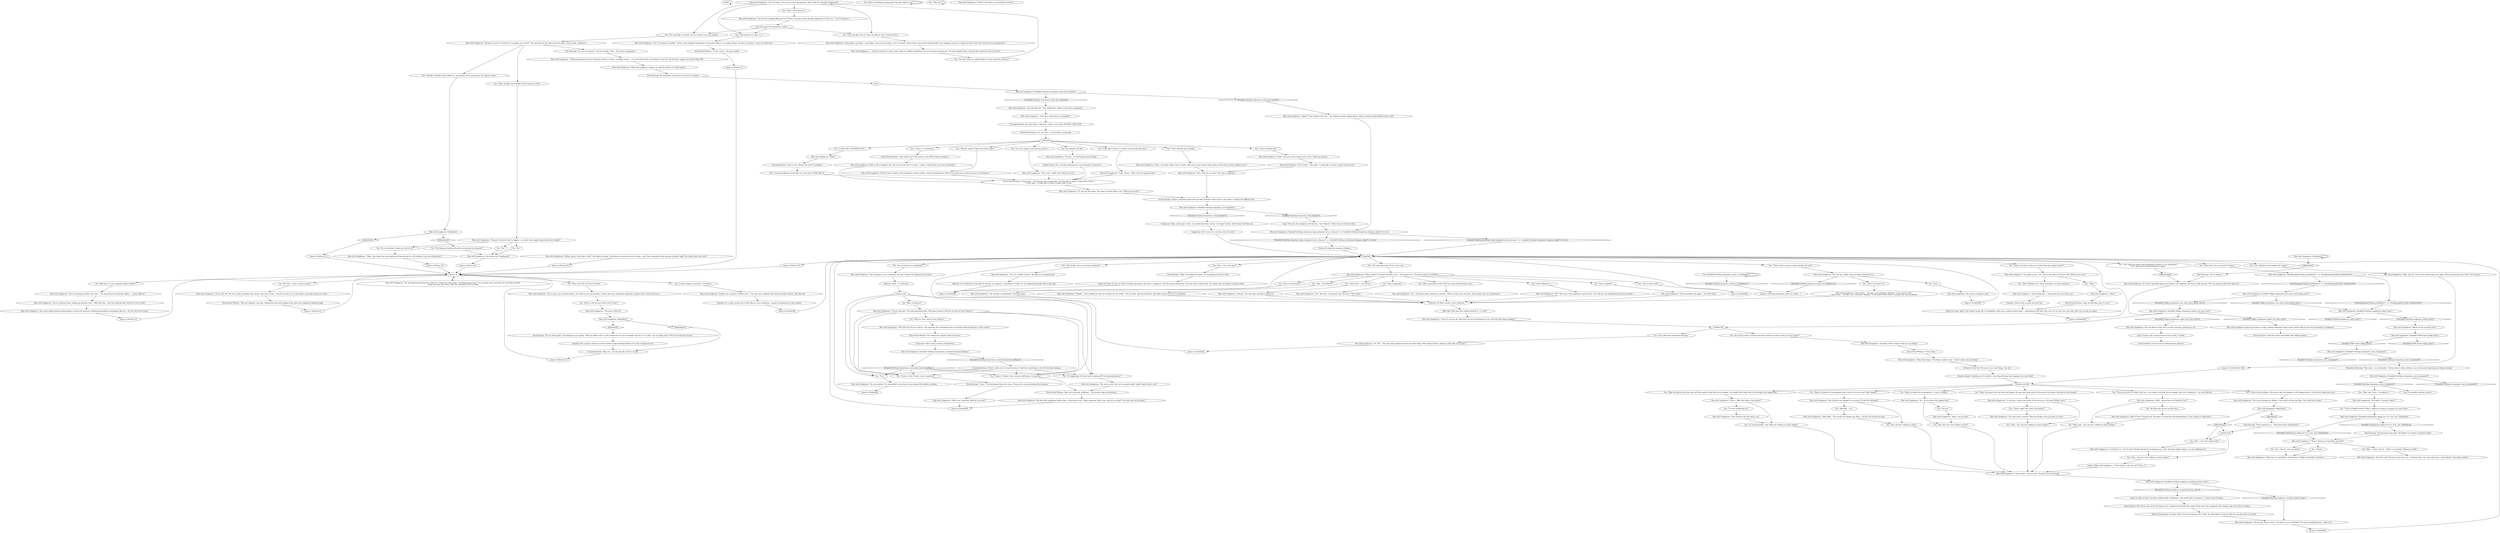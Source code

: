 # WHIRLING F1 / MAN WITH SUNGLASSES
# Man with Sunglasses (Vicquemare)
# ==================================================
digraph G {
	  0 [label="START"];
	  1 [label="input"];
	  2 [label="Jump to: [Station 41]"];
	  3 [label="You: There's something strange about this guy. Figure it out."];
	  4 [label="You: Variable[\"whirling.viquemare_esprit_wc_firefighters\"]"];
	  5 [label="Variable[\"whirling.viquemare_esprit_wc_firefighters\"]", shape=diamond];
	  6 [label="!(Variable[\"whirling.viquemare_esprit_wc_firefighters\"])", shape=diamond];
	  7 [label="You: \"Why not?\""];
	  8 [label="Man with Sunglasses: \"Cause it's not my job. Why don't you go and fucking do yours and solve this damn hanging?\""];
	  9 [label="Jump to: [VickyHuB]"];
	  10 [label="Man with Sunglasses: \"Exactly.\" The man nods excitedly in approval."];
	  11 [label="Man with Sunglasses: \"I don't know...\" He taps on his forehead, thinking. \"A sad stack of shit?\"\n\"I don't know...\" He taps on his forehead, thinking. \"A sad stack of shit? Next to someone far more proficient.\""];
	  12 [label="Man with Sunglasses: IsKimHere()"];
	  13 [label="IsKimHere()", shape=diamond];
	  14 [label="!(IsKimHere())", shape=diamond];
	  15 [label="Man with Sunglasses: \"Oh, the Hypothetical Four-One. Yeah, let's *fantasize* about that.\" He blinks aggressively. \"I'm not busy, you're not busy, let's just play around!\"\n\"Okay,\" the man says with a sigh. He's waiting for you to speak.
"];
	  16 [label="You: \"So what would our relationship be in this alternate universe?\""];
	  17 [label="Jump to: [Station 41]"];
	  18 [label="Jump to: [Station 41]"];
	  19 [label="Kim Kitsuragi: \"I'm not your partner.\" He says quickly. \"This... this union is temporary.\""];
	  20 [label="You: \"No, you wouldn't cramp my style at all.\""];
	  21 [label="You: \"Me doing my fucking job and not pestering you anymore?\""];
	  22 [label="Man with Sunglasses: \"Perfect, great, I don't give a shit!\" He shakes his head. \"Now leave us alone and do your thing... and I don't mean get drunk and piss yourself, right? You realize that, don't you?\""];
	  23 [label="Man with Sunglasses: \"Oh really?! I wonder where?!\""];
	  24 [label="Man with Sunglasses: Variable[\"whirling.vicquemare_voice_recognized\"]"];
	  25 [label="Variable[\"whirling.vicquemare_voice_recognized\"]", shape=diamond];
	  26 [label="!(Variable[\"whirling.vicquemare_voice_recognized\"])", shape=diamond];
	  27 [label="Man with Sunglasses: \"Or...OR...\" The man with sunglasses raises his index finger. \"We could go back to doing our jobs. This was stupid...\""];
	  28 [label="Kim Kitsuragi: \"We're getting to it... There have been complications.\""];
	  29 [label="You: \"Wait -- can *you* maybe help?\""];
	  30 [label="Rhetoric: As if waiting for some kind of reaction, or response -- something to *click*. It's not happening though. Who is this guy?"];
	  31 [label="You: \"You seem like a bit of a drag. No offence, but I could do better.\""];
	  32 [label="Man with Sunglasses: \"Neither can I, partner. Neither can I...\" His grey eyes suddenly flash above the glass frames. They feel sad."];
	  33 [label="Empathy: It's a mere second, but it feels like you saw something... a gram of compassion in that sadness."];
	  34 [label="Man with Sunglasses: \"Actually, I *don't* want to hear you say things.\""];
	  35 [label="Horse-Faced Woman: \"C'mon, Jean...\" The woman next to him sighs. \"It looks like it's been a rough week on him.\"\n\"C'mon, Jean... It looks like it's been a rough week on him.\"
"];
	  36 [label="You: \"Yes.\""];
	  37 [label="Man with Sunglasses: \"Oh my god, there's more...\" He looks at you in disbelief. \"You want something more... what is it?\""];
	  38 [label="Man with Sunglasses: \"Okay. Well...\" He corrects his blonde wig. Khm... his hair. He corrects his hair."];
	  39 [label="Conceptualization: You can't leave it like that -- spin it on its head. ENGAGE CAPS LOCK."];
	  40 [label="Man with Sunglasses: \"I'm sure he's fucking *flattered*, but *Kim* is not part of this thought experiment. In this one -- *we're* partners.\""];
	  41 [label="Man with Sunglasses: \"You look like shit.\" Your ruffled face reflects in the man's sunglasses."];
	  42 [label="Man with Sunglasses: \"Yes.\" He nods. \"A superstar cop. Of course. *This* again.\""];
	  43 [label="You: \"*Now* will you answer some questions for me?\""];
	  44 [label="Man with Sunglasses: \"You're not going to believe this, but...\" The man pauses for dramatic effect. \"... police officers!\""];
	  45 [label="You: \"I'm never going to get this case solved.\""];
	  46 [label="You: \"It's happening! My hard work is paying off! I'm becoming famous!\""];
	  47 [label="Horse-Faced Woman: \"Jean, he's obviously suffering...\" The woman stops mid-sentence."];
	  48 [label="Jump to: [whirling.viquemare_esprit_wc_firefig ...]"];
	  49 [label="You: \"No.\""];
	  50 [label="Man with Sunglasses: \"I don't know... why are you?\" He gives you an odd look."];
	  51 [label="Esprit de Corps: Okay. I was clearly wrong. He is a firefighter, male nurse, animal control agent -- something of that kind. Not a cop. Go on with your cop work. Don't let me stop you again."];
	  52 [label="Composure: Okay, so this guy is cool -- he stands there like a statue. An *angry* statue. And he does *not* like you."];
	  53 [label="Logic: Trying to get a good picture of your jacket, no doubt."];
	  54 [label="Kim Kitsuragi: The lieutenant goes pale. 'No badge?' he mouths to himself silently."];
	  55 [label="Visual Calculus: There's something about this guy that *matches* with a face in your head. A similar, but different face."];
	  56 [label="You: \"You seem like a cool guy, I'd love to have you as my partner.\""];
	  57 [label="Man with Sunglasses: \"Just some regular boring motherfuckers in suits and uniforms. Nothing spectacularly extravagant like you -- the Far Out Son Of Lung.\""];
	  58 [label="Man with Sunglasses: \"Again?! I can't believe this shit...\" He shakes his head, looking like he really is having trouble believing this *shit*."];
	  59 [label="You: \"Who is the *Far Out Son of Lung*?\""];
	  60 [label="You: \"I knew it! I knew I was someone well known. A superstar.\""];
	  61 [label="Man with Sunglasses: \"Okay?!\""];
	  62 [label="You: \"Well, yeah... hey, why am I telling you these things?\""];
	  63 [label="Jump to: [VickyHuB]"];
	  64 [label="You: \"Basically -- yes.\""];
	  65 [label="Man with Sunglasses: \"You don't have a motive? Then the double cover-up seems too neat.\""];
	  66 [label="Empathy: None of this is great news for him."];
	  67 [label="Horse-Faced Woman: \"Like undercover?\" The woman in the RCM uniform interjects."];
	  68 [label="Man with Sunglasses: \"What?\""];
	  69 [label="Jump to: [Untitled hub (02)]"];
	  70 [label="Man with Sunglasses: \"Yes. It's a hobby of mine.\" He looks at you inquisitively."];
	  71 [label="You: \"Are you famous or something?\""];
	  72 [label="Man with Sunglasses: \"Let's be crazy... let's say you and I are partners. How's that for a thought experiment?\""];
	  73 [label="Man with Sunglasses: \"None taken, my friend -- none taken.\" He waves his hands. \"Let's be honest, there's been some purely fictional talk in our imaginary station in regards of who'd even *be* worthy of your partnership...\""];
	  74 [label="Man with Sunglasses: \"You doing your *fucking job*.\""];
	  75 [label="Kim Kitsuragi: The lieutenant merely bows his head in response."];
	  76 [label="Perception (Hearing): That voice... so very familiar... Did you hear it when calling to your station and reporting your badge missing?"];
	  77 [label="Esprit de Corps: It's not my style, he thinks, glancing at the man in sunglasses. And the woman beside him. Ooo boy, they're mad at him. No wonder. He just doesn't recognize them."];
	  78 [label="You: \"I LOOK LIKE A BURNING SUN.\""];
	  79 [label="Jump to: [VickyHuB]"];
	  80 [label="Man with Sunglasses: CheckEquipped(\"jacket_pissflaubert\")  or  CheckEquipped(\"jacket_fucktheworld\")"];
	  81 [label="CheckEquipped(\"jacket_pissflaubert\")  or  CheckEquipped(\"jacket_fucktheworld\")", shape=diamond];
	  82 [label="!(CheckEquipped(\"jacket_pissflaubert\")  or  CheckEquipped(\"jacket_fucktheworld\"))", shape=diamond];
	  83 [label="You: \"Okay then. See you around!\" [Leave.]"];
	  84 [label="You: \"Wait, I'm famous?\""];
	  85 [label="You: \"Don't you *have* to?\""];
	  86 [label="You: \"Like Guillaume Le...\""];
	  87 [label="You: \"Like... Kras Mazov?\""];
	  88 [label="Jump to: [Station 41]"];
	  89 [label="Man with Sunglasses: Variable[\"whirling.vicquemare_main_hub_reached\"]"];
	  90 [label="Variable[\"whirling.vicquemare_main_hub_reached\"]", shape=diamond];
	  91 [label="!(Variable[\"whirling.vicquemare_main_hub_reached\"])", shape=diamond];
	  92 [label="Untitled hub"];
	  93 [label="Man with Sunglasses: Variable[\"whirling.viquemare_logic_antipassive_he_is_famous\"]  or  Variable[\"whirling.vicquemare_disguise_asked\"] == true"];
	  94 [label="Variable[\"whirling.viquemare_logic_antipassive_he_is_famous\"]  or  Variable[\"whirling.vicquemare_disguise_asked\"] == true", shape=diamond];
	  95 [label="!(Variable[\"whirling.viquemare_logic_antipassive_he_is_famous\"]  or  Variable[\"whirling.vicquemare_disguise_asked\"] == true)", shape=diamond];
	  96 [label="You: \"I lost my badge recently. When I called in to report it missing, you were there.\""];
	  97 [label="You: \"If you don't want to answer questions maybe you want to hear me *say things?*\""];
	  98 [label="You: \"Okay, the person who was shot and hanged. He may have been shot by the person who made it look like he was hanged.\""];
	  99 [label="Man with Sunglasses: \"So... do you know who hanged him?\""];
	  100 [label="Authority: Hear that? He wants you to say things. Say one!"];
	  101 [label="Man with Sunglasses: Variable[\"whirling.viquemare_viscal_familiar\"]"];
	  102 [label="Variable[\"whirling.viquemare_viscal_familiar\"]", shape=diamond];
	  103 [label="!(Variable[\"whirling.viquemare_viscal_familiar\"])", shape=diamond];
	  104 [label="Rhetoric: Yeah... it's still irony."];
	  105 [label="Jump to: [Station 41]"];
	  106 [label="Man with Sunglasses: \"*Far Out* Son of Liver Failure -- the supercop who voluntarily enters an alcohol induced delirium to solve crimes.\""];
	  107 [label="Man with Sunglasses: IsKimHere()"];
	  108 [label="IsKimHere()", shape=diamond];
	  109 [label="!(IsKimHere())", shape=diamond];
	  110 [label="Man with Sunglasses: \"Well... where have you looked for her?\""];
	  111 [label="Man with Sunglasses: \"And I don't mean that as a metaphor.\""];
	  112 [label="a famous hub"];
	  113 [label="Man with Sunglasses: \"When that happens I suggest you take his advice,\" he adds bitterly."];
	  114 [label="Man with Sunglasses: \"Okay... how about you stop wasting my time and get on with whatever you were doing then?\""];
	  115 [label="Jump to: [VickyHuB]"];
	  116 [label="Man with Sunglasses: \"You're not shitting me, Mullen. I can smell it all the way here. The whole town stinks.\""];
	  117 [label="Jump to: [VickyHuB]"];
	  118 [label="Logic: The suit, the sunglasses, the haircut... he's *famous*. That's how you know his face."];
	  119 [label="You: \"Like a revolutionary?\""];
	  120 [label="Man with Sunglasses: \"Oh no, NO, NO! You see, I enjoy watching other, better cops solve crimes -- and let me tell you, it's been quite a privilege seeing you work...\""];
	  121 [label="Man with Sunglasses: The man with sunglasses looks at her -- then back at you: \"Okay, superstar. Talk to me, what do you want? You want a pat on the back?\""];
	  122 [label="Man with Sunglasses: *\"That's* where you remember me from?\""];
	  123 [label="You: \"Okay.\""];
	  124 [label="Empathy: He's trying to protect you from further rough handling dished out by this sun-glassed man."];
	  125 [label="Man with Sunglasses: \"That would be my first guess, yes.\""];
	  126 [label="Man with Sunglasses: IsKimHere()"];
	  127 [label="IsKimHere()", shape=diamond];
	  128 [label="!(IsKimHere())", shape=diamond];
	  129 [label="Conceptualization: Push it more. Harder. Be *more* intelligent."];
	  130 [label="Jump to: [Station 41]"];
	  131 [label="You: \"Let's talk about the hanged man *again*.\""];
	  132 [label="Visual Calculus: Good luck, these look darker than welding glasses."];
	  133 [label="Man with Sunglasses: \"Now, what do you want?\" His tone is impatient."];
	  134 [label="Man with Sunglasses: \"Oh...\" He seems taken aback for a moment. \"Well, go solve your case then. That would count as *trying hard*.\""];
	  135 [label="Man with Sunglasses: \"NO!\" The man in the sunglasses raises his fist. \"You will not start blabbering about that asshole.\""];
	  136 [label="Kim Kitsuragi: \"It's an urban myth,\" the lieutenant says quietly. \"About an officer who is so far undercover he can't remember who he is. As I said -- just an urban myth. *You're* not the Son of Lung.\""];
	  137 [label="Man with Sunglasses: \"Judit,\" He turns to the woman next to him. \"Back me up here.\""];
	  138 [label="Composure: She's trying to keep a straight face."];
	  139 [label="You: \"Wait, your voice... I recognize it.\""];
	  140 [label="You: \"Okay, this person who was shot and then made to look like he was hanged -- he *might* have been shot by the people who hanged him.\""];
	  141 [label="You: \"The person who we *think* shot him -- who made it look like he was hanged, that we're looking for -- we can't find her.\""];
	  142 [label="You: \"We think she may be on the coast.\""];
	  143 [label="Physical Instrument: You know what? It must be because he's *buff*. He looks like he works out like he's got the devil on his back."];
	  144 [label="Man with Sunglasses: \"Not as famous as you, superstar.\" He says without the slightest hint of irony."];
	  145 [label="Man with Sunglasses: \"If I wasn't clinically depressed, I'd burst out laughing.\" He doesn't look amused. \"But I'm gonna go with *no* right now.\""];
	  146 [label="Station 41"];
	  147 [label="Horse-Faced Woman: \"C'mon, Jean...\""];
	  148 [label="Man with Sunglasses: \"Well, as far as disguises go, this is one of the best I've seen... I mean, I could swear you're an actual bum!\""];
	  149 [label="Man with Sunglasses: \"Talk to me, superstar. What do you want?\""];
	  150 [label="Man with Sunglasses: \"Okay then. It's probably a *coincidence*. People sound alike. Good bye.\""];
	  151 [label="You: \"Look, I just have to ask: are we from the same police station?\""];
	  152 [label="You: \"Let's talk about something else then.\""];
	  153 [label="Man with Sunglasses: Variable[\"village.vicquemare_jacket_exit_seen_once\"]"];
	  154 [label="Variable[\"village.vicquemare_jacket_exit_seen_once\"]", shape=diamond];
	  155 [label="!(Variable[\"village.vicquemare_jacket_exit_seen_once\"])", shape=diamond];
	  156 [label="You: \"Do *you*... have a crime to solve?\""];
	  157 [label="Jump to: [VickyHuB]"];
	  158 [label="Man with Sunglasses: \"Okay. Say things.\" He adopts a lighter tone. \"I want to hear you say things.\""];
	  159 [label="PREHUB"];
	  160 [label="Man with Sunglasses: Variable[\"whirling.vicquemare_voice_recognized\"]"];
	  161 [label="Variable[\"whirling.vicquemare_voice_recognized\"]", shape=diamond];
	  162 [label="!(Variable[\"whirling.vicquemare_voice_recognized\"])", shape=diamond];
	  163 [label="Man with Sunglasses: \"I get it. Okay. But what is the motive?\""];
	  164 [label="Man with Sunglasses: \"Yeah, I can see that.\""];
	  165 [label="Man with Sunglasses: \"You don't say?\" He turns away from you. \"Good bye then. The voice thing was a *coincidence*. Run along, asshole.\""];
	  166 [label="You: \"Kim... who is this guy?\""];
	  167 [label="You: \"I mean the likeness of the holy sun in the sky. I LOOK LIKE IT.\""];
	  168 [label="Man with Sunglasses: \"Oh god... it's the fucking muscle thing...\""];
	  169 [label="Man with Sunglasses: \"Okay, why not. Let's do the whole thing over again. We're not wasting time. There *is* no time!\""];
	  170 [label="Man with Sunglasses: \"Oh yes, big time.\" He nods enthusiastically. \"Who hasn't heard of the Far Out Son of Liver Failure?!\""];
	  171 [label="Jump to: [VickyHuB]"];
	  172 [label="You: \"Like a prophet?\""];
	  173 [label="Man with Sunglasses: \"Not the prophet shit again...\" He looks away."];
	  174 [label="You: \"I can't imagine it anymore.\" (Conclude.)"];
	  175 [label="Man with Sunglasses: \"Would you now?! Or would I be *cramping your style?*\" The man bites his lip, then waves his hand. \"Never mind... *partner*.\""];
	  176 [label="Man with Sunglasses: \"Watch out for yourself, loser!\""];
	  177 [label="Man with Sunglasses: \"Wow... You seem stable. And in control. Allow me to say, alcohol really seems to have had a positive effect on you.\""];
	  178 [label="Reaction Speed: Suddenly, out of nowhere, case-related things start popping up in your head!"];
	  179 [label="Man with Sunglasses: \"West of here? Though luck. The place is ruined from the bombardment. A lot of places to hide there...\""];
	  180 [label="You: \"Khm... I have a bit of...\" (Point to you head.) \"Memory trouble.\""];
	  181 [label="Jump to: [Man with Sunglasses: \"\"I don't know... why are you?\" He g...\"]"];
	  182 [label="Man with Sunglasses: Again he provides no reply, instead seemingly trying to get a better look of your attire through his sunglasses."];
	  183 [label="Man with Sunglasses: Variable[\"whirling.kim_badge_lie\"] == true  and  IsKimHere()"];
	  184 [label="Variable[\"whirling.kim_badge_lie\"] == true  and  IsKimHere()", shape=diamond];
	  185 [label="!(Variable[\"whirling.kim_badge_lie\"] == true  and  IsKimHere())", shape=diamond];
	  186 [label="You: \"Cool shades. Are you wearing a disguise?\""];
	  187 [label="Man with Sunglasses: \"About *what?* You don't look like a cop...\" He inspects you. \"You know what you look like?\""];
	  188 [label="You: \"Okay, actually you probably would cramp my style.\""];
	  189 [label="Man with Sunglasses: \"You think he was hanged as a coverup? To hide the shooting?\""];
	  190 [label="You: \"I have a little problem. The person who was hanged is still hanging there. I still haven't taken him down.\""];
	  191 [label="You: \"Maybe...\""];
	  192 [label="Physical Instrument: No, you don't -- you look like a young god."];
	  193 [label="Man with Sunglasses: The man doesn't reply. He's too busy furiously squinting at you."];
	  194 [label="Jump to: [Station 41]"];
	  195 [label="Man with Sunglasses: \"Yes sir, solving crimes, locking up bad guys and... *AND* get this... and *not* getting their drink on at two o'clock.\""];
	  196 [label="You: \"Hold on, who's Son of Liver Failure?\""];
	  197 [label="Horse-Faced Woman: The woman has a slight smirk on her face."];
	  198 [label="Horse-Faced Woman: \"You do look...\" She sighs. \"It looks like it's been a tough week for him.\""];
	  199 [label="Drama: He might be wearing a disguise."];
	  200 [label="Kim Kitsuragi: \"I fear...\" The lieutenant lowers his voice. \"I fear you're misinterpreting this situation.\""];
	  201 [label="You: \"To cover something up?\""];
	  202 [label="Untitled hub"];
	  203 [label="Untitled hub (02)"];
	  204 [label="Conceptualization: There's a joke you're not getting here. Could have something to do with the brain damage."];
	  205 [label="Visual Calculus: Can he even see through those glasses?"];
	  206 [label="You: \"I don't know -- you tell me.\""];
	  207 [label="You: \"Let's talk more about that hypothetical Station 41 you mentioned.\"\n\"Let's talk about the hypothetical 41 again.\"
"];
	  208 [label="You: \"Who else is in our imaginary police station?\""];
	  209 [label="Horse-Faced Woman: \"C'mon, stop it,\" she says quietly."];
	  210 [label="Man with Sunglasses: \"Oh, it's you, you eccentric genius.\" He winks at you sarcastically. \"I mean with your unorthodox approach to police work it *has to* be you.\""];
	  211 [label="You: \"Actually I shouldn't have called you  my partner. Kim's my partner, he's going to know.\""];
	  212 [label="Man with Sunglasses: \"Oh don't be so modest, we're looking at several months' worth of damage here. Kind of a miracle you're still up and at it, to be honest...\""];
	  213 [label="Jump to: [Station 41]"];
	  214 [label="You: \"Yes. I haven't seen you before.\""];
	  215 [label="Horse-Faced Woman: \"Jean, he said okay, give it a rest.\""];
	  216 [label="You: \"I know, right? But what's the motive?\""];
	  217 [label="Man with Sunglasses: Variable[\"whirling.sunglasses_exited_once\"]"];
	  218 [label="Variable[\"whirling.sunglasses_exited_once\"]", shape=diamond];
	  219 [label="!(Variable[\"whirling.sunglasses_exited_once\"])", shape=diamond];
	  220 [label="Man with Sunglasses: Variable[\"whirling.vicquermare_mentioned_faroutsonoflang\"]"];
	  221 [label="Variable[\"whirling.vicquermare_mentioned_faroutsonoflang\"]", shape=diamond];
	  222 [label="!(Variable[\"whirling.vicquermare_mentioned_faroutsonoflang\"])", shape=diamond];
	  223 [label="You: \"Kim's cooler than you.\""];
	  224 [label="Conceptualization: Okay, yes -- you get the joke. Leave it at that."];
	  225 [label="Man with Sunglasses: *\"That's* the where you remember me from?\""];
	  226 [label="You: \"Fine.\""];
	  227 [label="Man with Sunglasses: \"No, not entirely.\" It's impossible to say what his eyes behind the shades are doing."];
	  228 [label="You: \"Like a megastar?\""];
	  229 [label="Man with Sunglasses: \"No, not like a revolutionary.\" He looks away."];
	  230 [label="Man with Sunglasses: The man in sunglasses nods."];
	  231 [label="You: \"Like partners in crime, or...?\""];
	  232 [label="Man with Sunglasses: \"... and the conclusion is that a man with your calibre should form his own one-man-policing-unit.\" He nods eagerly along. \"Anyone else would just slow you down.\""];
	  233 [label="You: \"Want to tell me more about him? Or her?\""];
	  234 [label="Man with Sunglasses: IsKimHere()"];
	  235 [label="IsKimHere()", shape=diamond];
	  236 [label="!(IsKimHere())", shape=diamond];
	  237 [label="You: \"I knew it, Kim! I knew I was a superstar.\""];
	  238 [label="You: \"*You* look like shit, asshole!\""];
	  239 [label="Man with Sunglasses: \"Oh god, I'd hate for that to happen... you know what might help prevent that though?\""];
	  240 [label="Man with Sunglasses: \"A cover-up -- where the author of the cover-up is the perp? Makes sense.\""];
	  241 [label="You: \"It's quite possible... hey! Why am I telling you these things?\""];
	  242 [label="Suggestion: Don't even try to win him over. You won't."];
	  243 [label="Half Light: Who does this asshole think he is -- a *cop*?"];
	  244 [label="Man with Sunglasses: \"Oh, yes you are! And you've worked really, *really* hard, haven't you?\""];
	  245 [label="You: It's probably nothing. [Leave.]"];
	  246 [label="Jump to: [VickyHuB]"];
	  247 [label="You: \"Hey, why am I telling you this?\""];
	  248 [label="Man with Sunglasses: \"I would love to -- but I'm busy *fucking off and not cramping your style*. And that might cramp it, you see. Helping you.\""];
	  249 [label="You: \"Yeah. Probably not. I don't remember you from anywhere.\""];
	  250 [label="Kim Kitsuragi: The lieutenant is silent."];
	  251 [label="Authority: He didn't answer *your* question."];
	  252 [label="Man with Sunglasses: Variable[\"village.vicquemare_saw_both_weird_jacket_exits\"]"];
	  253 [label="Variable[\"village.vicquemare_saw_both_weird_jacket_exits\"]", shape=diamond];
	  254 [label="!(Variable[\"village.vicquemare_saw_both_weird_jacket_exits\"])", shape=diamond];
	  255 [label="Man with Sunglasses: \"No,\" he says calmly, then just keeps staring at you."];
	  256 [label="You: \"Like a man down on his luck? I'm trying real hard here, man.\""];
	  257 [label="Man with Sunglasses: \"Yeaaah...\" He's rubbing his chin as he drags out the *yeah*. \"Sort of. Okay. I get the reference. Like after he got run over or something.\""];
	  258 [label="Kim Kitsuragi: \"No, he doesn't.\""];
	  259 [label="You: \"I know, it's intentional.\""];
	  260 [label="Man with Sunglasses: \"It's not just this week.\" He scans you from head to toe. \"What do you want?\""];
	  261 [label="Man with Sunglasses: Variable[\"TASK.report_badge_done\"]"];
	  262 [label="Variable[\"TASK.report_badge_done\"]", shape=diamond];
	  263 [label="!(Variable[\"TASK.report_badge_done\"])", shape=diamond];
	  264 [label="You: \"Okay, I'm doing this investigation and it turns out he was shot *and* hanged...\""];
	  265 [label="Inland Empire: Who knows why we do the things we do. Somehow bouncing those ideas off the man with sunglasses felt calming. Like you've done it before."];
	  266 [label="You: \"Hey, why am I even telling you this?\""];
	  267 [label="Man with Sunglasses: \"You're not. I really don't believe you are.\""];
	  268 [label="You: \"Not yet.\""];
	  269 [label="Man with Sunglasses: \"God fucking shit...\" He pinches the root of his nose."];
	  270 [label="Kim Kitsuragi: \"Mkm.\" He shakes his head. \"I'm not getting involved in this.\""];
	  271 [label="You: Say nothing. Just flex."];
	  272 [label="Inland Empire: He is secretly admiring your sea of muscles. Everyone is."];
	  273 [label="Man with Sunglasses: Variable[\"whirling.sunglasses_casehub_passive_seen\"]"];
	  274 [label="Variable[\"whirling.sunglasses_casehub_passive_seen\"]", shape=diamond];
	  275 [label="!(Variable[\"whirling.sunglasses_casehub_passive_seen\"])", shape=diamond];
	  276 [label="VickyHuB"];
	  277 [label="You: \"Got some questions for you. I'm a cop.\""];
	  278 [label="You: \"Like a sack of shit?\""];
	  279 [label="You: \"Fine.\""];
	  280 [label="Man with Sunglasses: \"No!\" he exclaims excitedly. \"'Cause in this thought experiment we are police officers. In a police station. We don't do crimes -- we're not crime bros.\""];
	  281 [label="Jump to: [Station 41]"];
	  282 [label="Horse-Faced Woman: \"This isn't helping,\" she says, shaking her head and looking at the man with sunglasses disapprovingly."];
	  283 [label="Man with Sunglasses: \"Not even a little bit.\""];
	  284 [label="You: \"I don't look like shit!\""];
	  285 [label="You: \"The last couple of days have been rough...\""];
	  286 [label="You: \"Looks don't matter, it's what's on the inside that does.\""];
	  287 [label="Man with Sunglasses: \"Yeah, I know -- that's what I'm going by here.\""];
	  288 [label="Man with Sunglasses: \"A little premonition for you, lieutenant. Sooner or later -- probably sooner -- your new friend tells you he doesn't need you. He will then suggest you should *fuck off*.\""];
	  289 [label="Man with Sunglasses: \"I'm going to say... *no*. Just to see what you'll say to that. What do you say?\""];
	  290 [label="You: \"Okay I'm doing this investigation -- a man is hanged.\""];
	  291 [label="You: \"Yeah... hey, why am I telling you these things?\""];
	  292 [label="Jump to: [VickyHuB]"];
	  293 [label="Logic: It's like you felt it would be intellectually stimulating -- and would lead somewhere. A custom even? Strange..."];
	  294 [label="You: \"Hey... why am I even telling you these things?\""];
	  0 -> 0
	  1 -> 89
	  2 -> 146
	  3 -> 3
	  4 -> 4
	  4 -> 5
	  5 -> 48
	  6 -> 48
	  7 -> 7
	  8 -> 92
	  9 -> 276
	  10 -> 251
	  11 -> 251
	  12 -> 12
	  12 -> 13
	  13 -> 258
	  14 -> 145
	  15 -> 146
	  16 -> 72
	  17 -> 146
	  18 -> 146
	  19 -> 288
	  20 -> 114
	  21 -> 74
	  22 -> 130
	  23 -> 96
	  24 -> 25
	  24 -> 26
	  26 -> 76
	  27 -> 115
	  28 -> 202
	  29 -> 248
	  30 -> 117
	  31 -> 73
	  32 -> 33
	  33 -> 157
	  34 -> 147
	  35 -> 260
	  36 -> 74
	  37 -> 63
	  38 -> 247
	  39 -> 192
	  40 -> 250
	  41 -> 111
	  42 -> 251
	  43 -> 255
	  44 -> 195
	  45 -> 267
	  46 -> 244
	  47 -> 121
	  49 -> 74
	  50 -> 273
	  51 -> 246
	  52 -> 242
	  53 -> 205
	  54 -> 122
	  55 -> 101
	  56 -> 175
	  57 -> 105
	  58 -> 93
	  59 -> 210
	  60 -> 47
	  61 -> 215
	  62 -> 50
	  63 -> 276
	  64 -> 38
	  65 -> 291
	  66 -> 51
	  67 -> 148
	  68 -> 129
	  69 -> 203
	  70 -> 30
	  71 -> 144
	  72 -> 56
	  72 -> 223
	  72 -> 31
	  72 -> 231
	  73 -> 232
	  74 -> 281
	  75 -> 1
	  76 -> 160
	  77 -> 117
	  78 -> 68
	  79 -> 276
	  80 -> 81
	  80 -> 82
	  81 -> 252
	  82 -> 217
	  83 -> 80
	  84 -> 170
	  85 -> 11
	  86 -> 135
	  87 -> 257
	  88 -> 146
	  89 -> 90
	  89 -> 91
	  90 -> 58
	  91 -> 41
	  92 -> 152
	  92 -> 97
	  93 -> 94
	  93 -> 95
	  94 -> 276
	  95 -> 199
	  96 -> 183
	  97 -> 34
	  98 -> 240
	  99 -> 266
	  99 -> 268
	  100 -> 178
	  101 -> 102
	  101 -> 103
	  102 -> 118
	  103 -> 52
	  104 -> 112
	  105 -> 146
	  106 -> 197
	  107 -> 108
	  107 -> 109
	  108 -> 18
	  109 -> 21
	  110 -> 62
	  110 -> 142
	  111 -> 39
	  112 -> 226
	  112 -> 237
	  112 -> 46
	  112 -> 84
	  112 -> 60
	  113 -> 75
	  114 -> 213
	  115 -> 276
	  116 -> 126
	  117 -> 276
	  118 -> 93
	  119 -> 229
	  120 -> 282
	  121 -> 171
	  122 -> 180
	  122 -> 214
	  122 -> 191
	  123 -> 61
	  124 -> 224
	  125 -> 241
	  126 -> 128
	  126 -> 127
	  127 -> 28
	  128 -> 202
	  128 -> 29
	  129 -> 167
	  130 -> 146
	  131 -> 169
	  133 -> 55
	  134 -> 251
	  135 -> 251
	  136 -> 124
	  137 -> 198
	  138 -> 220
	  139 -> 23
	  140 -> 163
	  141 -> 110
	  142 -> 179
	  143 -> 37
	  144 -> 104
	  145 -> 92
	  146 -> 174
	  146 -> 15
	  146 -> 208
	  146 -> 59
	  146 -> 156
	  147 -> 158
	  148 -> 35
	  149 -> 171
	  151 -> 289
	  152 -> 27
	  153 -> 154
	  153 -> 155
	  154 -> 182
	  155 -> 193
	  156 -> 120
	  157 -> 276
	  158 -> 100
	  159 -> 259
	  159 -> 45
	  159 -> 78
	  159 -> 238
	  159 -> 271
	  159 -> 284
	  159 -> 285
	  159 -> 286
	  160 -> 161
	  160 -> 162
	  161 -> 139
	  161 -> 245
	  163 -> 201
	  163 -> 241
	  164 -> 266
	  166 -> 270
	  167 -> 35
	  168 -> 272
	  169 -> 69
	  170 -> 226
	  170 -> 196
	  170 -> 237
	  170 -> 46
	  170 -> 60
	  171 -> 276
	  172 -> 173
	  173 -> 251
	  174 -> 32
	  175 -> 19
	  175 -> 188
	  175 -> 211
	  176 -> 261
	  177 -> 133
	  178 -> 203
	  179 -> 62
	  180 -> 165
	  181 -> 50
	  182 -> 132
	  183 -> 184
	  183 -> 185
	  184 -> 54
	  185 -> 122
	  186 -> 70
	  187 -> 256
	  187 -> 228
	  187 -> 172
	  187 -> 206
	  187 -> 119
	  187 -> 86
	  187 -> 278
	  187 -> 87
	  188 -> 239
	  189 -> 64
	  189 -> 247
	  190 -> 116
	  191 -> 150
	  192 -> 159
	  193 -> 53
	  194 -> 146
	  195 -> 57
	  196 -> 106
	  197 -> 138
	  198 -> 133
	  199 -> 276
	  200 -> 149
	  201 -> 125
	  202 -> 29
	  202 -> 294
	  203 -> 290
	  203 -> 98
	  203 -> 264
	  203 -> 140
	  203 -> 141
	  203 -> 190
	  204 -> 226
	  204 -> 60
	  204 -> 237
	  204 -> 46
	  206 -> 10
	  207 -> 14
	  208 -> 44
	  209 -> 194
	  210 -> 233
	  211 -> 107
	  212 -> 35
	  213 -> 146
	  214 -> 150
	  215 -> 51
	  216 -> 65
	  217 -> 218
	  217 -> 219
	  219 -> 176
	  220 -> 221
	  220 -> 222
	  221 -> 226
	  221 -> 60
	  221 -> 237
	  221 -> 46
	  222 -> 204
	  223 -> 40
	  224 -> 17
	  226 -> 227
	  227 -> 79
	  228 -> 42
	  229 -> 251
	  230 -> 292
	  231 -> 280
	  232 -> 16
	  233 -> 283
	  234 -> 235
	  234 -> 236
	  235 -> 136
	  236 -> 224
	  237 -> 200
	  238 -> 177
	  239 -> 49
	  239 -> 36
	  239 -> 20
	  240 -> 216
	  240 -> 291
	  241 -> 50
	  242 -> 276
	  243 -> 8
	  244 -> 47
	  246 -> 276
	  247 -> 50
	  248 -> 294
	  249 -> 269
	  250 -> 56
	  250 -> 31
	  250 -> 231
	  251 -> 243
	  252 -> 253
	  252 -> 254
	  253 -> 217
	  254 -> 153
	  255 -> 85
	  255 -> 6
	  255 -> 279
	  256 -> 134
	  257 -> 251
	  258 -> 145
	  259 -> 67
	  260 -> 55
	  261 -> 262
	  261 -> 263
	  262 -> 24
	  264 -> 189
	  265 -> 143
	  266 -> 50
	  267 -> 35
	  268 -> 164
	  269 -> 66
	  270 -> 77
	  271 -> 168
	  272 -> 35
	  273 -> 274
	  273 -> 275
	  274 -> 37
	  275 -> 293
	  276 -> 2
	  276 -> 131
	  276 -> 166
	  276 -> 71
	  276 -> 43
	  276 -> 207
	  276 -> 83
	  276 -> 277
	  276 -> 151
	  276 -> 186
	  277 -> 187
	  278 -> 9
	  279 -> 230
	  280 -> 209
	  281 -> 146
	  282 -> 88
	  283 -> 234
	  284 -> 137
	  285 -> 212
	  286 -> 287
	  287 -> 35
	  288 -> 113
	  289 -> 249
	  289 -> 123
	  290 -> 99
	  291 -> 50
	  292 -> 276
	  293 -> 265
	  294 -> 181
}

